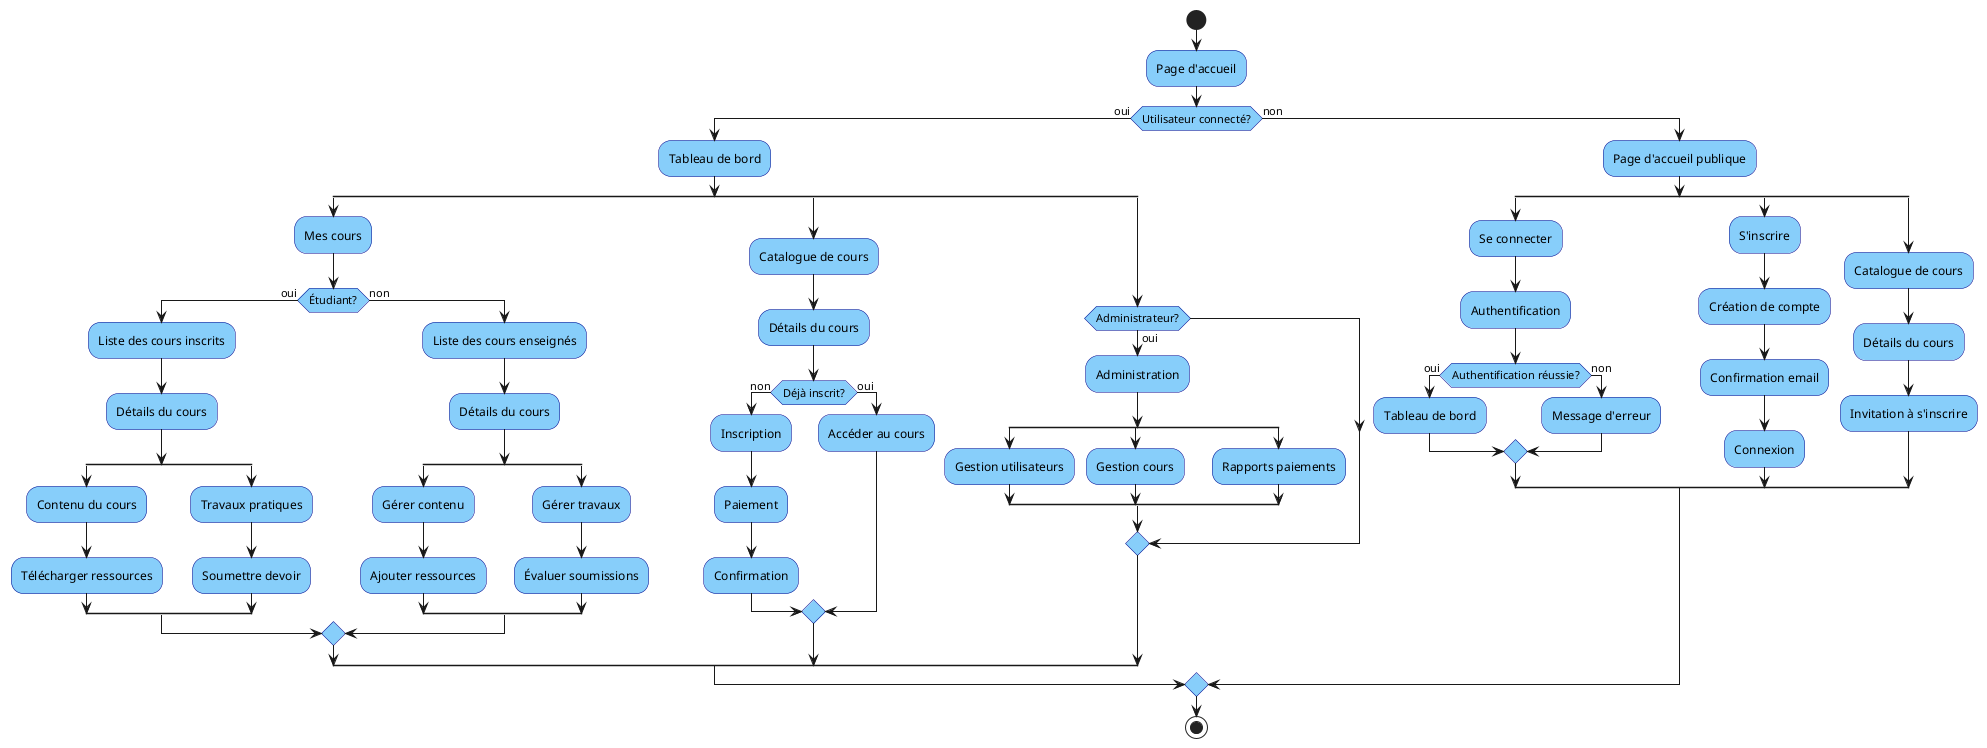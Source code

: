 @startuml
skinparam ActivityBackgroundColor LightSkyBlue
skinparam ActivityBorderColor DarkBlue

start
:Page d'accueil;

if (Utilisateur connecté?) then (oui)
  :Tableau de bord;
  
  split
    :Mes cours;
    
    if (Étudiant?) then (oui)
      :Liste des cours inscrits;
      :Détails du cours;
      
      split
        :Contenu du cours;
        :Télécharger ressources;
      split again
        :Travaux pratiques;
        :Soumettre devoir;
      end split
      
    else (non)
      :Liste des cours enseignés;
      :Détails du cours;
      
      split
        :Gérer contenu;
        :Ajouter ressources;
      split again
        :Gérer travaux;
        :Évaluer soumissions;
      end split
    endif
    
  split again
    :Catalogue de cours;
    :Détails du cours;
    
    if (Déjà inscrit?) then (non)
      :Inscription;
      :Paiement;
      :Confirmation;
    else (oui)
      :Accéder au cours;
    endif
    
  split again
    if (Administrateur?) then (oui)
      :Administration;
      
      split
        :Gestion utilisateurs;
      split again
        :Gestion cours;
      split again
        :Rapports paiements;
      end split
    endif
  end split
  
else (non)
  :Page d'accueil publique;
  
  split
    :Se connecter;
    :Authentification;
    
    if (Authentification réussie?) then (oui)
      :Tableau de bord;
    else (non)
      :Message d'erreur;
    endif
    
  split again
    :S'inscrire;
    :Création de compte;
    :Confirmation email;
    :Connexion;
  
  split again
    :Catalogue de cours;
    :Détails du cours;
    :Invitation à s'inscrire;
  end split
endif

stop
@enduml 
